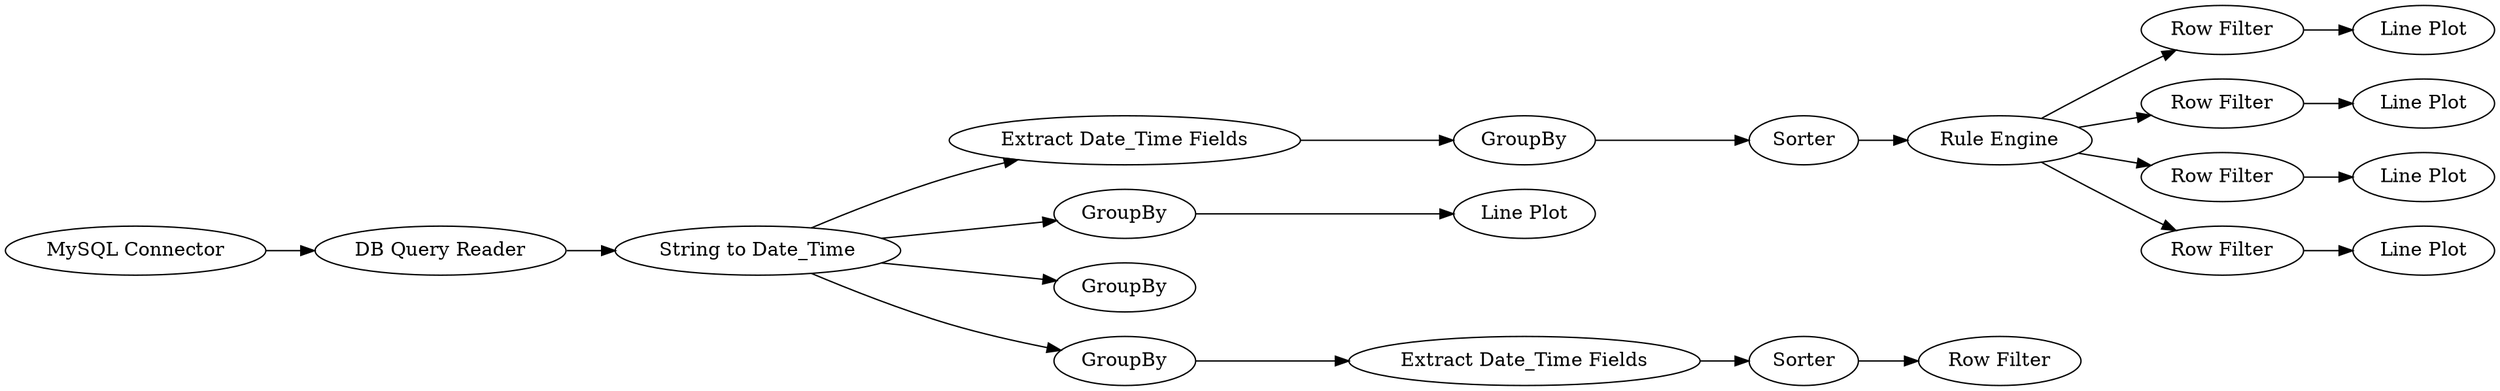 digraph {
	2 [label="DB Query Reader"]
	3 [label="MySQL Connector"]
	4 [label="String to Date_Time"]
	5 [label="Extract Date_Time Fields"]
	6 [label=GroupBy]
	7 [label=Sorter]
	8 [label="Rule Engine"]
	9 [label="Line Plot"]
	11 [label=GroupBy]
	12 [label="Line Plot"]
	13 [label="Row Filter"]
	14 [label="Row Filter"]
	15 [label="Row Filter"]
	16 [label="Row Filter"]
	17 [label="Line Plot"]
	18 [label="Line Plot"]
	19 [label="Line Plot"]
	20 [label=GroupBy]
	21 [label=GroupBy]
	22 [label=Sorter]
	24 [label="Extract Date_Time Fields"]
	25 [label="Row Filter"]
	2 -> 4
	3 -> 2
	4 -> 5
	4 -> 11
	4 -> 20
	4 -> 21
	5 -> 6
	6 -> 7
	7 -> 8
	8 -> 13
	8 -> 14
	8 -> 15
	8 -> 16
	11 -> 12
	13 -> 9
	14 -> 17
	15 -> 18
	16 -> 19
	21 -> 24
	22 -> 25
	24 -> 22
	rankdir=LR
}
